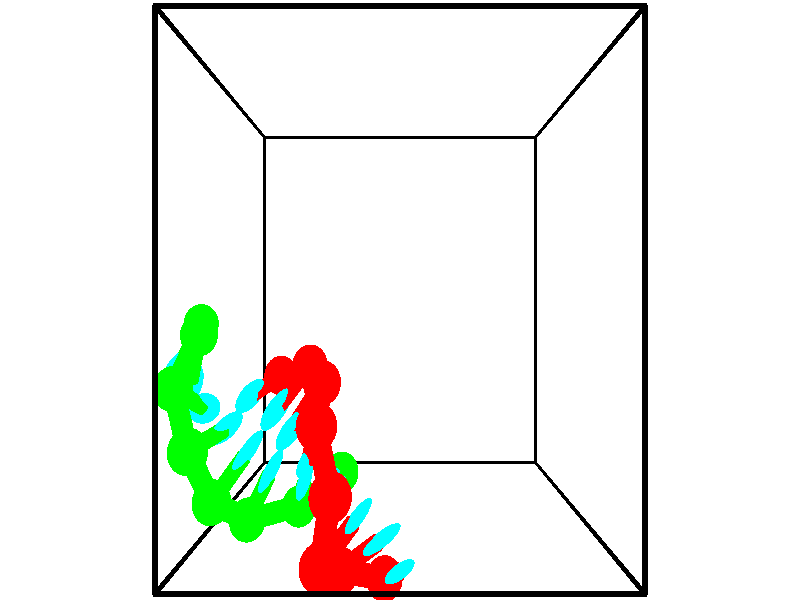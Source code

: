 // switches for output
#declare DRAW_BASES = 1; // possible values are 0, 1; only relevant for DNA ribbons
#declare DRAW_BASES_TYPE = 3; // possible values are 1, 2, 3; only relevant for DNA ribbons
#declare DRAW_FOG = 0; // set to 1 to enable fog

#include "colors.inc"

#include "transforms.inc"
background { rgb <1, 1, 1>}

#default {
   normal{
       ripples 0.25
       frequency 0.20
       turbulence 0.2
       lambda 5
   }
	finish {
		phong 0.1
		phong_size 40.
	}
}

// original window dimensions: 1024x640


// camera settings

camera {
	sky <-0, 1, 0>
	up <-0, 1, 0>
	right 1.6 * <1, 0, 0>
	location <2.5, 2.5, 11.1562>
	look_at <2.5, 2.5, 2.5>
	direction <0, 0, -8.6562>
	angle 67.0682
}


# declare cpy_camera_pos = <2.5, 2.5, 11.1562>;
# if (DRAW_FOG = 1)
fog {
	fog_type 2
	up vnormalize(cpy_camera_pos)
	color rgbt<1,1,1,0.3>
	distance 1e-5
	fog_alt 3e-3
	fog_offset 4
}
# end


// LIGHTS

# declare lum = 6;
global_settings {
	ambient_light rgb lum * <0.05, 0.05, 0.05>
	max_trace_level 15
}# declare cpy_direct_light_amount = 0.25;
light_source
{	1000 * <-1, -1, 1>,
	rgb lum * cpy_direct_light_amount
	parallel
}

light_source
{	1000 * <1, 1, -1>,
	rgb lum * cpy_direct_light_amount
	parallel
}

// strand 0

// nucleotide -1

// particle -1
sphere {
	<2.286022, -0.677621, 2.889569> 0.250000
	pigment { color rgbt <1,0,0,0> }
	no_shadow
}
cylinder {
	<2.405182, -0.505951, 3.230641>,  <2.476678, -0.402949, 3.435284>, 0.100000
	pigment { color rgbt <1,0,0,0> }
	no_shadow
}
cylinder {
	<2.405182, -0.505951, 3.230641>,  <2.286022, -0.677621, 2.889569>, 0.100000
	pigment { color rgbt <1,0,0,0> }
	no_shadow
}

// particle -1
sphere {
	<2.405182, -0.505951, 3.230641> 0.100000
	pigment { color rgbt <1,0,0,0> }
	no_shadow
}
sphere {
	0, 1
	scale<0.080000,0.200000,0.300000>
	matrix <-0.504206, 0.829213, -0.241209,
		-0.810575, -0.358070, 0.463415,
		0.297900, 0.429175, 0.852681,
		2.494552, -0.377198, 3.486445>
	pigment { color rgbt <0,1,1,0> }
	no_shadow
}
cylinder {
	<1.715711, -0.446541, 3.271631>,  <2.286022, -0.677621, 2.889569>, 0.130000
	pigment { color rgbt <1,0,0,0> }
	no_shadow
}

// nucleotide -1

// particle -1
sphere {
	<1.715711, -0.446541, 3.271631> 0.250000
	pigment { color rgbt <1,0,0,0> }
	no_shadow
}
cylinder {
	<2.027832, -0.219093, 3.375785>,  <2.215104, -0.082624, 3.438277>, 0.100000
	pigment { color rgbt <1,0,0,0> }
	no_shadow
}
cylinder {
	<2.027832, -0.219093, 3.375785>,  <1.715711, -0.446541, 3.271631>, 0.100000
	pigment { color rgbt <1,0,0,0> }
	no_shadow
}

// particle -1
sphere {
	<2.027832, -0.219093, 3.375785> 0.100000
	pigment { color rgbt <1,0,0,0> }
	no_shadow
}
sphere {
	0, 1
	scale<0.080000,0.200000,0.300000>
	matrix <-0.554240, 0.821612, -0.133308,
		-0.289737, -0.040296, 0.956258,
		0.780302, 0.568620, 0.260385,
		2.261923, -0.048507, 3.453900>
	pigment { color rgbt <0,1,1,0> }
	no_shadow
}
cylinder {
	<1.543993, -0.165443, 3.962085>,  <1.715711, -0.446541, 3.271631>, 0.130000
	pigment { color rgbt <1,0,0,0> }
	no_shadow
}

// nucleotide -1

// particle -1
sphere {
	<1.543993, -0.165443, 3.962085> 0.250000
	pigment { color rgbt <1,0,0,0> }
	no_shadow
}
cylinder {
	<1.772209, 0.037380, 3.703666>,  <1.909139, 0.159074, 3.548614>, 0.100000
	pigment { color rgbt <1,0,0,0> }
	no_shadow
}
cylinder {
	<1.772209, 0.037380, 3.703666>,  <1.543993, -0.165443, 3.962085>, 0.100000
	pigment { color rgbt <1,0,0,0> }
	no_shadow
}

// particle -1
sphere {
	<1.772209, 0.037380, 3.703666> 0.100000
	pigment { color rgbt <1,0,0,0> }
	no_shadow
}
sphere {
	0, 1
	scale<0.080000,0.200000,0.300000>
	matrix <-0.729602, 0.674089, -0.115263,
		0.377049, 0.537119, 0.754545,
		0.570540, 0.507057, -0.646047,
		1.943371, 0.189497, 3.509851>
	pigment { color rgbt <0,1,1,0> }
	no_shadow
}
cylinder {
	<1.691833, 0.594983, 4.165342>,  <1.543993, -0.165443, 3.962085>, 0.130000
	pigment { color rgbt <1,0,0,0> }
	no_shadow
}

// nucleotide -1

// particle -1
sphere {
	<1.691833, 0.594983, 4.165342> 0.250000
	pigment { color rgbt <1,0,0,0> }
	no_shadow
}
cylinder {
	<1.667862, 0.535999, 3.770442>,  <1.653479, 0.500609, 3.533501>, 0.100000
	pigment { color rgbt <1,0,0,0> }
	no_shadow
}
cylinder {
	<1.667862, 0.535999, 3.770442>,  <1.691833, 0.594983, 4.165342>, 0.100000
	pigment { color rgbt <1,0,0,0> }
	no_shadow
}

// particle -1
sphere {
	<1.667862, 0.535999, 3.770442> 0.100000
	pigment { color rgbt <1,0,0,0> }
	no_shadow
}
sphere {
	0, 1
	scale<0.080000,0.200000,0.300000>
	matrix <-0.600565, 0.795325, -0.082337,
		0.797327, 0.587974, -0.136220,
		-0.059927, -0.147458, -0.987251,
		1.649884, 0.491762, 3.474266>
	pigment { color rgbt <0,1,1,0> }
	no_shadow
}
cylinder {
	<1.485630, 1.218620, 3.822893>,  <1.691833, 0.594983, 4.165342>, 0.130000
	pigment { color rgbt <1,0,0,0> }
	no_shadow
}

// nucleotide -1

// particle -1
sphere {
	<1.485630, 1.218620, 3.822893> 0.250000
	pigment { color rgbt <1,0,0,0> }
	no_shadow
}
cylinder {
	<1.388756, 0.957428, 3.535850>,  <1.330631, 0.800713, 3.363623>, 0.100000
	pigment { color rgbt <1,0,0,0> }
	no_shadow
}
cylinder {
	<1.388756, 0.957428, 3.535850>,  <1.485630, 1.218620, 3.822893>, 0.100000
	pigment { color rgbt <1,0,0,0> }
	no_shadow
}

// particle -1
sphere {
	<1.388756, 0.957428, 3.535850> 0.100000
	pigment { color rgbt <1,0,0,0> }
	no_shadow
}
sphere {
	0, 1
	scale<0.080000,0.200000,0.300000>
	matrix <-0.730105, 0.609763, -0.308442,
		0.638979, 0.449231, -0.624418,
		-0.242184, -0.652978, -0.717611,
		1.316100, 0.761534, 3.320567>
	pigment { color rgbt <0,1,1,0> }
	no_shadow
}
cylinder {
	<1.469566, 1.590628, 3.189126>,  <1.485630, 1.218620, 3.822893>, 0.130000
	pigment { color rgbt <1,0,0,0> }
	no_shadow
}

// nucleotide -1

// particle -1
sphere {
	<1.469566, 1.590628, 3.189126> 0.250000
	pigment { color rgbt <1,0,0,0> }
	no_shadow
}
cylinder {
	<1.228447, 1.280323, 3.114479>,  <1.083776, 1.094140, 3.069690>, 0.100000
	pigment { color rgbt <1,0,0,0> }
	no_shadow
}
cylinder {
	<1.228447, 1.280323, 3.114479>,  <1.469566, 1.590628, 3.189126>, 0.100000
	pigment { color rgbt <1,0,0,0> }
	no_shadow
}

// particle -1
sphere {
	<1.228447, 1.280323, 3.114479> 0.100000
	pigment { color rgbt <1,0,0,0> }
	no_shadow
}
sphere {
	0, 1
	scale<0.080000,0.200000,0.300000>
	matrix <-0.649908, 0.613061, -0.449195,
		0.462876, -0.149490, -0.873727,
		-0.602798, -0.775764, -0.186616,
		1.047608, 1.047594, 3.058493>
	pigment { color rgbt <0,1,1,0> }
	no_shadow
}
cylinder {
	<1.212590, 1.718369, 2.512861>,  <1.469566, 1.590628, 3.189126>, 0.130000
	pigment { color rgbt <1,0,0,0> }
	no_shadow
}

// nucleotide -1

// particle -1
sphere {
	<1.212590, 1.718369, 2.512861> 0.250000
	pigment { color rgbt <1,0,0,0> }
	no_shadow
}
cylinder {
	<0.971786, 1.444256, 2.676799>,  <0.827304, 1.279788, 2.775161>, 0.100000
	pigment { color rgbt <1,0,0,0> }
	no_shadow
}
cylinder {
	<0.971786, 1.444256, 2.676799>,  <1.212590, 1.718369, 2.512861>, 0.100000
	pigment { color rgbt <1,0,0,0> }
	no_shadow
}

// particle -1
sphere {
	<0.971786, 1.444256, 2.676799> 0.100000
	pigment { color rgbt <1,0,0,0> }
	no_shadow
}
sphere {
	0, 1
	scale<0.080000,0.200000,0.300000>
	matrix <-0.791698, 0.445460, -0.418067,
		0.103925, -0.576153, -0.810708,
		-0.602008, -0.685283, 0.409844,
		0.791184, 1.238671, 2.799752>
	pigment { color rgbt <0,1,1,0> }
	no_shadow
}
cylinder {
	<0.689480, 1.541945, 1.959691>,  <1.212590, 1.718369, 2.512861>, 0.130000
	pigment { color rgbt <1,0,0,0> }
	no_shadow
}

// nucleotide -1

// particle -1
sphere {
	<0.689480, 1.541945, 1.959691> 0.250000
	pigment { color rgbt <1,0,0,0> }
	no_shadow
}
cylinder {
	<0.507820, 1.438923, 2.300846>,  <0.398824, 1.377110, 2.505538>, 0.100000
	pigment { color rgbt <1,0,0,0> }
	no_shadow
}
cylinder {
	<0.507820, 1.438923, 2.300846>,  <0.689480, 1.541945, 1.959691>, 0.100000
	pigment { color rgbt <1,0,0,0> }
	no_shadow
}

// particle -1
sphere {
	<0.507820, 1.438923, 2.300846> 0.100000
	pigment { color rgbt <1,0,0,0> }
	no_shadow
}
sphere {
	0, 1
	scale<0.080000,0.200000,0.300000>
	matrix <-0.849503, 0.413691, -0.327421,
		-0.268502, -0.873227, -0.406671,
		-0.454149, -0.257555, 0.852886,
		0.371575, 1.361656, 2.556711>
	pigment { color rgbt <0,1,1,0> }
	no_shadow
}
// strand 1

// nucleotide -1

// particle -1
sphere {
	<-0.486223, 2.199572, 2.081945> 0.250000
	pigment { color rgbt <0,1,0,0> }
	no_shadow
}
cylinder {
	<-0.672729, 1.858063, 2.174609>,  <-0.784634, 1.653157, 2.230208>, 0.100000
	pigment { color rgbt <0,1,0,0> }
	no_shadow
}
cylinder {
	<-0.672729, 1.858063, 2.174609>,  <-0.486223, 2.199572, 2.081945>, 0.100000
	pigment { color rgbt <0,1,0,0> }
	no_shadow
}

// particle -1
sphere {
	<-0.672729, 1.858063, 2.174609> 0.100000
	pigment { color rgbt <0,1,0,0> }
	no_shadow
}
sphere {
	0, 1
	scale<0.080000,0.200000,0.300000>
	matrix <0.818256, -0.316695, 0.479752,
		-0.336233, 0.413251, 0.846269,
		-0.466267, -0.853773, 0.231662,
		-0.812610, 1.601931, 2.244108>
	pigment { color rgbt <0,1,1,0> }
	no_shadow
}
cylinder {
	<-0.294439, 2.095646, 2.759218>,  <-0.486223, 2.199572, 2.081945>, 0.130000
	pigment { color rgbt <0,1,0,0> }
	no_shadow
}

// nucleotide -1

// particle -1
sphere {
	<-0.294439, 2.095646, 2.759218> 0.250000
	pigment { color rgbt <0,1,0,0> }
	no_shadow
}
cylinder {
	<-0.416435, 1.749413, 2.600348>,  <-0.489633, 1.541673, 2.505026>, 0.100000
	pigment { color rgbt <0,1,0,0> }
	no_shadow
}
cylinder {
	<-0.416435, 1.749413, 2.600348>,  <-0.294439, 2.095646, 2.759218>, 0.100000
	pigment { color rgbt <0,1,0,0> }
	no_shadow
}

// particle -1
sphere {
	<-0.416435, 1.749413, 2.600348> 0.100000
	pigment { color rgbt <0,1,0,0> }
	no_shadow
}
sphere {
	0, 1
	scale<0.080000,0.200000,0.300000>
	matrix <0.729806, -0.480359, 0.486455,
		-0.611853, -0.141496, 0.778212,
		-0.304990, -0.865583, -0.397174,
		-0.507932, 1.489738, 2.481196>
	pigment { color rgbt <0,1,1,0> }
	no_shadow
}
cylinder {
	<-0.462032, 1.532763, 3.271456>,  <-0.294439, 2.095646, 2.759218>, 0.130000
	pigment { color rgbt <0,1,0,0> }
	no_shadow
}

// nucleotide -1

// particle -1
sphere {
	<-0.462032, 1.532763, 3.271456> 0.250000
	pigment { color rgbt <0,1,0,0> }
	no_shadow
}
cylinder {
	<-0.339371, 1.359390, 2.932493>,  <-0.265774, 1.255367, 2.729115>, 0.100000
	pigment { color rgbt <0,1,0,0> }
	no_shadow
}
cylinder {
	<-0.339371, 1.359390, 2.932493>,  <-0.462032, 1.532763, 3.271456>, 0.100000
	pigment { color rgbt <0,1,0,0> }
	no_shadow
}

// particle -1
sphere {
	<-0.339371, 1.359390, 2.932493> 0.100000
	pigment { color rgbt <0,1,0,0> }
	no_shadow
}
sphere {
	0, 1
	scale<0.080000,0.200000,0.300000>
	matrix <0.650214, -0.554796, 0.519060,
		-0.695115, -0.710168, 0.111692,
		0.306654, -0.433431, -0.847408,
		-0.247374, 1.229361, 2.678271>
	pigment { color rgbt <0,1,1,0> }
	no_shadow
}
cylinder {
	<-0.200005, 0.891249, 3.475767>,  <-0.462032, 1.532763, 3.271456>, 0.130000
	pigment { color rgbt <0,1,0,0> }
	no_shadow
}

// nucleotide -1

// particle -1
sphere {
	<-0.200005, 0.891249, 3.475767> 0.250000
	pigment { color rgbt <0,1,0,0> }
	no_shadow
}
cylinder {
	<-0.016991, 0.974228, 3.129906>,  <0.092818, 1.024015, 2.922390>, 0.100000
	pigment { color rgbt <0,1,0,0> }
	no_shadow
}
cylinder {
	<-0.016991, 0.974228, 3.129906>,  <-0.200005, 0.891249, 3.475767>, 0.100000
	pigment { color rgbt <0,1,0,0> }
	no_shadow
}

// particle -1
sphere {
	<-0.016991, 0.974228, 3.129906> 0.100000
	pigment { color rgbt <0,1,0,0> }
	no_shadow
}
sphere {
	0, 1
	scale<0.080000,0.200000,0.300000>
	matrix <0.802645, -0.514815, 0.301210,
		-0.382650, -0.831824, -0.402054,
		0.457537, 0.207448, -0.864653,
		0.120270, 1.036462, 2.870510>
	pigment { color rgbt <0,1,1,0> }
	no_shadow
}
cylinder {
	<-0.001146, 0.261164, 3.146136>,  <-0.200005, 0.891249, 3.475767>, 0.130000
	pigment { color rgbt <0,1,0,0> }
	no_shadow
}

// nucleotide -1

// particle -1
sphere {
	<-0.001146, 0.261164, 3.146136> 0.250000
	pigment { color rgbt <0,1,0,0> }
	no_shadow
}
cylinder {
	<0.242119, 0.556023, 3.028321>,  <0.388078, 0.732938, 2.957632>, 0.100000
	pigment { color rgbt <0,1,0,0> }
	no_shadow
}
cylinder {
	<0.242119, 0.556023, 3.028321>,  <-0.001146, 0.261164, 3.146136>, 0.100000
	pigment { color rgbt <0,1,0,0> }
	no_shadow
}

// particle -1
sphere {
	<0.242119, 0.556023, 3.028321> 0.100000
	pigment { color rgbt <0,1,0,0> }
	no_shadow
}
sphere {
	0, 1
	scale<0.080000,0.200000,0.300000>
	matrix <0.791933, -0.588929, 0.161261,
		-0.054588, -0.331327, -0.941936,
		0.608163, 0.737147, -0.294537,
		0.424568, 0.777167, 2.939960>
	pigment { color rgbt <0,1,1,0> }
	no_shadow
}
cylinder {
	<0.383598, -0.043325, 2.775311>,  <-0.001146, 0.261164, 3.146136>, 0.130000
	pigment { color rgbt <0,1,0,0> }
	no_shadow
}

// nucleotide -1

// particle -1
sphere {
	<0.383598, -0.043325, 2.775311> 0.250000
	pigment { color rgbt <0,1,0,0> }
	no_shadow
}
cylinder {
	<0.583755, 0.294342, 2.852238>,  <0.703850, 0.496943, 2.898395>, 0.100000
	pigment { color rgbt <0,1,0,0> }
	no_shadow
}
cylinder {
	<0.583755, 0.294342, 2.852238>,  <0.383598, -0.043325, 2.775311>, 0.100000
	pigment { color rgbt <0,1,0,0> }
	no_shadow
}

// particle -1
sphere {
	<0.583755, 0.294342, 2.852238> 0.100000
	pigment { color rgbt <0,1,0,0> }
	no_shadow
}
sphere {
	0, 1
	scale<0.080000,0.200000,0.300000>
	matrix <0.844882, -0.524636, 0.104557,
		0.189161, 0.110167, -0.975747,
		0.500393, 0.844169, 0.192319,
		0.733873, 0.547593, 2.909934>
	pigment { color rgbt <0,1,1,0> }
	no_shadow
}
cylinder {
	<1.021159, -0.021195, 2.299345>,  <0.383598, -0.043325, 2.775311>, 0.130000
	pigment { color rgbt <0,1,0,0> }
	no_shadow
}

// nucleotide -1

// particle -1
sphere {
	<1.021159, -0.021195, 2.299345> 0.250000
	pigment { color rgbt <0,1,0,0> }
	no_shadow
}
cylinder {
	<1.110435, 0.222832, 2.603451>,  <1.164001, 0.369248, 2.785914>, 0.100000
	pigment { color rgbt <0,1,0,0> }
	no_shadow
}
cylinder {
	<1.110435, 0.222832, 2.603451>,  <1.021159, -0.021195, 2.299345>, 0.100000
	pigment { color rgbt <0,1,0,0> }
	no_shadow
}

// particle -1
sphere {
	<1.110435, 0.222832, 2.603451> 0.100000
	pigment { color rgbt <0,1,0,0> }
	no_shadow
}
sphere {
	0, 1
	scale<0.080000,0.200000,0.300000>
	matrix <0.914774, -0.400497, 0.052826,
		0.336712, 0.683681, -0.647461,
		0.223190, 0.610068, 0.760265,
		1.177393, 0.405852, 2.831530>
	pigment { color rgbt <0,1,1,0> }
	no_shadow
}
cylinder {
	<1.634136, 0.376411, 2.225182>,  <1.021159, -0.021195, 2.299345>, 0.130000
	pigment { color rgbt <0,1,0,0> }
	no_shadow
}

// nucleotide -1

// particle -1
sphere {
	<1.634136, 0.376411, 2.225182> 0.250000
	pigment { color rgbt <0,1,0,0> }
	no_shadow
}
cylinder {
	<1.606361, 0.379982, 2.624200>,  <1.589696, 0.382125, 2.863611>, 0.100000
	pigment { color rgbt <0,1,0,0> }
	no_shadow
}
cylinder {
	<1.606361, 0.379982, 2.624200>,  <1.634136, 0.376411, 2.225182>, 0.100000
	pigment { color rgbt <0,1,0,0> }
	no_shadow
}

// particle -1
sphere {
	<1.606361, 0.379982, 2.624200> 0.100000
	pigment { color rgbt <0,1,0,0> }
	no_shadow
}
sphere {
	0, 1
	scale<0.080000,0.200000,0.300000>
	matrix <0.968676, -0.238385, 0.069562,
		0.238421, 0.971130, 0.007904,
		-0.069437, 0.008929, 0.997546,
		1.585530, 0.382661, 2.923464>
	pigment { color rgbt <0,1,1,0> }
	no_shadow
}
// box output
cylinder {
	<0.000000, 0.000000, 0.000000>,  <5.000000, 0.000000, 0.000000>, 0.025000
	pigment { color rgbt <0,0,0,0> }
	no_shadow
}
cylinder {
	<0.000000, 0.000000, 0.000000>,  <0.000000, 5.000000, 0.000000>, 0.025000
	pigment { color rgbt <0,0,0,0> }
	no_shadow
}
cylinder {
	<0.000000, 0.000000, 0.000000>,  <0.000000, 0.000000, 5.000000>, 0.025000
	pigment { color rgbt <0,0,0,0> }
	no_shadow
}
cylinder {
	<5.000000, 5.000000, 5.000000>,  <0.000000, 5.000000, 5.000000>, 0.025000
	pigment { color rgbt <0,0,0,0> }
	no_shadow
}
cylinder {
	<5.000000, 5.000000, 5.000000>,  <5.000000, 0.000000, 5.000000>, 0.025000
	pigment { color rgbt <0,0,0,0> }
	no_shadow
}
cylinder {
	<5.000000, 5.000000, 5.000000>,  <5.000000, 5.000000, 0.000000>, 0.025000
	pigment { color rgbt <0,0,0,0> }
	no_shadow
}
cylinder {
	<0.000000, 0.000000, 5.000000>,  <0.000000, 5.000000, 5.000000>, 0.025000
	pigment { color rgbt <0,0,0,0> }
	no_shadow
}
cylinder {
	<0.000000, 0.000000, 5.000000>,  <5.000000, 0.000000, 5.000000>, 0.025000
	pigment { color rgbt <0,0,0,0> }
	no_shadow
}
cylinder {
	<5.000000, 5.000000, 0.000000>,  <0.000000, 5.000000, 0.000000>, 0.025000
	pigment { color rgbt <0,0,0,0> }
	no_shadow
}
cylinder {
	<5.000000, 5.000000, 0.000000>,  <5.000000, 0.000000, 0.000000>, 0.025000
	pigment { color rgbt <0,0,0,0> }
	no_shadow
}
cylinder {
	<5.000000, 0.000000, 5.000000>,  <5.000000, 0.000000, 0.000000>, 0.025000
	pigment { color rgbt <0,0,0,0> }
	no_shadow
}
cylinder {
	<0.000000, 5.000000, 0.000000>,  <0.000000, 5.000000, 5.000000>, 0.025000
	pigment { color rgbt <0,0,0,0> }
	no_shadow
}
// end of box output
